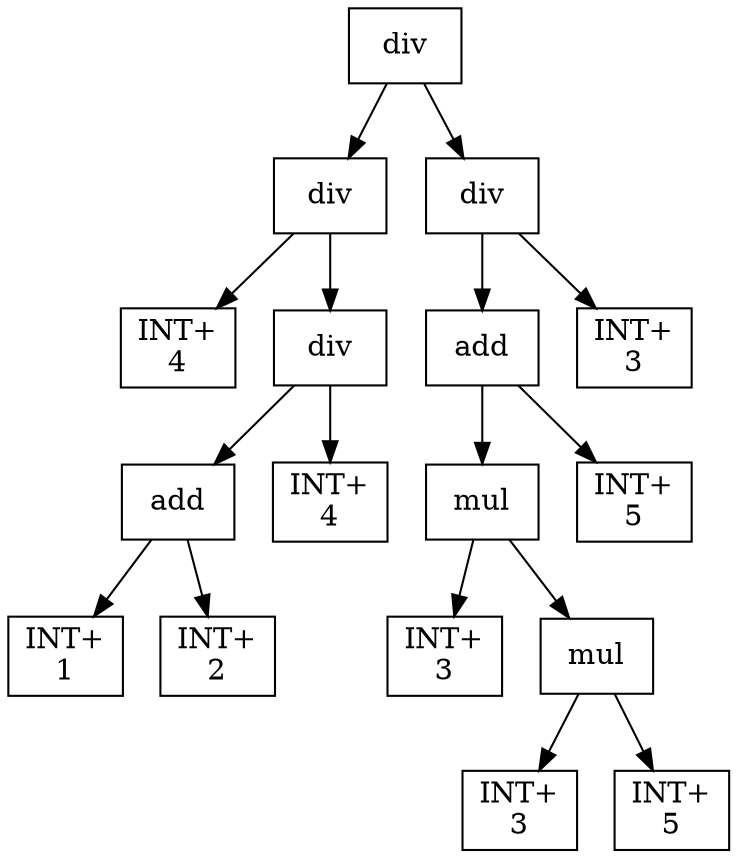 digraph expr {
  node [shape=box];
  n1 [label="div"];
  n2 [label="div"];
  n3 [label="INT+\n4"];
  n4 [label="div"];
  n5 [label="add"];
  n6 [label="INT+\n1"];
  n7 [label="INT+\n2"];
  n5 -> n6;
  n5 -> n7;
  n8 [label="INT+\n4"];
  n4 -> n5;
  n4 -> n8;
  n2 -> n3;
  n2 -> n4;
  n9 [label="div"];
  n10 [label="add"];
  n11 [label="mul"];
  n12 [label="INT+\n3"];
  n13 [label="mul"];
  n14 [label="INT+\n3"];
  n15 [label="INT+\n5"];
  n13 -> n14;
  n13 -> n15;
  n11 -> n12;
  n11 -> n13;
  n16 [label="INT+\n5"];
  n10 -> n11;
  n10 -> n16;
  n17 [label="INT+\n3"];
  n9 -> n10;
  n9 -> n17;
  n1 -> n2;
  n1 -> n9;
}